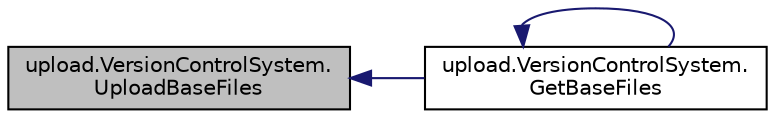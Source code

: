 digraph "upload.VersionControlSystem.UploadBaseFiles"
{
  edge [fontname="Helvetica",fontsize="10",labelfontname="Helvetica",labelfontsize="10"];
  node [fontname="Helvetica",fontsize="10",shape=record];
  rankdir="LR";
  Node55 [label="upload.VersionControlSystem.\lUploadBaseFiles",height=0.2,width=0.4,color="black", fillcolor="grey75", style="filled", fontcolor="black"];
  Node55 -> Node56 [dir="back",color="midnightblue",fontsize="10",style="solid",fontname="Helvetica"];
  Node56 [label="upload.VersionControlSystem.\lGetBaseFiles",height=0.2,width=0.4,color="black", fillcolor="white", style="filled",URL="$df/d72/classupload_1_1_version_control_system.html#a812c3b3daf90c88b015fa4b26252e291"];
  Node56 -> Node56 [dir="back",color="midnightblue",fontsize="10",style="solid",fontname="Helvetica"];
}
